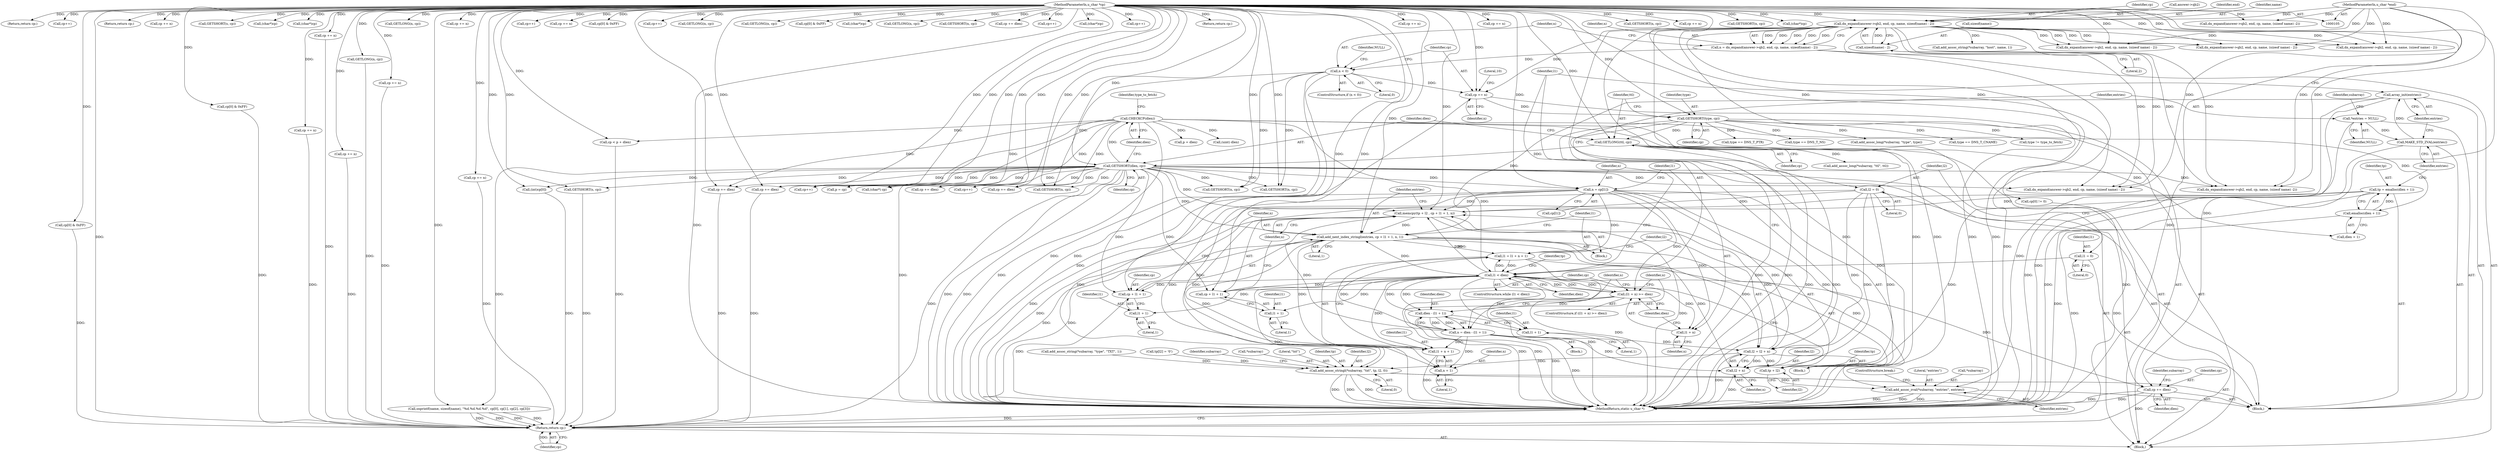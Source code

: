 digraph "0_php-src_2fefae47716d501aec41c1102f3fd4531f070b05_0@API" {
"1000475" [label="(Call,memcpy(tp + l2 , cp + l1 + 1, n))"];
"1000438" [label="(Call,tp = emalloc(dlen + 1))"];
"1000440" [label="(Call,emalloc(dlen + 1))"];
"1000168" [label="(Call,CHECKCP(dlen))"];
"1000165" [label="(Call,GETSHORT(dlen, cp))"];
"1000162" [label="(Call,GETLONG(ttl, cp))"];
"1000159" [label="(Call,GETSHORT(type, cp))"];
"1000154" [label="(Call,cp += n)"];
"1000148" [label="(Call,n < 0)"];
"1000134" [label="(Call,n = dn_expand(answer->qb2, end, cp, name, sizeof(name) - 2))"];
"1000136" [label="(Call,dn_expand(answer->qb2, end, cp, name, sizeof(name) - 2))"];
"1000107" [label="(MethodParameterIn,u_char *end)"];
"1000106" [label="(MethodParameterIn,u_char *cp)"];
"1000143" [label="(Call,sizeof(name) - 2)"];
"1000425" [label="(Call,l2 = 0)"];
"1000501" [label="(Call,l2 = l2 + n)"];
"1000485" [label="(Call,add_next_index_stringl(entries, cp + l1 + 1, n, 1))"];
"1000446" [label="(Call,array_init(entries))"];
"1000444" [label="(Call,MAKE_STD_ZVAL(entries))"];
"1000429" [label="(Call,*entries = NULL)"];
"1000449" [label="(Call,l1 < dlen)"];
"1000494" [label="(Call,l1 = l1 + n + 1)"];
"1000465" [label="(Call,n = dlen - (l1 + 1))"];
"1000467" [label="(Call,dlen - (l1 + 1))"];
"1000459" [label="(Call,(l1 + n) >= dlen)"];
"1000453" [label="(Call,n = cp[l1])"];
"1000421" [label="(Call,l1 = 0)"];
"1000475" [label="(Call,memcpy(tp + l2 , cp + l1 + 1, n))"];
"1000496" [label="(Call,l1 + n + 1)"];
"1000498" [label="(Call,n + 1)"];
"1000476" [label="(Call,tp + l2)"];
"1000503" [label="(Call,l2 + n)"];
"1000514" [label="(Call,add_assoc_stringl(*subarray, \"txt\", tp, l2, 0))"];
"1000521" [label="(Call,add_assoc_zval(*subarray, \"entries\", entries))"];
"1000460" [label="(Call,l1 + n)"];
"1000469" [label="(Call,l1 + 1)"];
"1000479" [label="(Call,cp + l1 + 1)"];
"1000481" [label="(Call,l1 + 1)"];
"1000487" [label="(Call,cp + l1 + 1)"];
"1000489" [label="(Call,l1 + 1)"];
"1000511" [label="(Call,cp += dlen)"];
"1001245" [label="(Return,return cp;)"];
"1000498" [label="(Call,n + 1)"];
"1000182" [label="(Return,return cp;)"];
"1000113" [label="(Block,)"];
"1000427" [label="(Literal,0)"];
"1000288" [label="(Call,GETSHORT(n, cp))"];
"1000518" [label="(Identifier,tp)"];
"1000474" [label="(Block,)"];
"1000419" [label="(Block,)"];
"1000773" [label="(Call,(int)cp[0])"];
"1000554" [label="(Call,cp += n)"];
"1001151" [label="(Call,cp += n)"];
"1000466" [label="(Identifier,n)"];
"1000458" [label="(ControlStructure,if ((l1 + n) >= dlen))"];
"1000514" [label="(Call,add_assoc_stringl(*subarray, \"txt\", tp, l2, 0))"];
"1000164" [label="(Identifier,cp)"];
"1000447" [label="(Identifier,entries)"];
"1000477" [label="(Identifier,tp)"];
"1000525" [label="(Identifier,entries)"];
"1000161" [label="(Identifier,cp)"];
"1000468" [label="(Identifier,dlen)"];
"1000657" [label="(Call,GETSHORT(s, cp))"];
"1000446" [label="(Call,array_init(entries))"];
"1001003" [label="(Call,p + dlen)"];
"1000453" [label="(Call,n = cp[l1])"];
"1000211" [label="(Call,add_assoc_long(*subarray, \"ttl\", ttl))"];
"1000481" [label="(Call,l1 + 1)"];
"1000188" [label="(Call,cp += dlen)"];
"1000165" [label="(Call,GETSHORT(dlen, cp))"];
"1000450" [label="(Identifier,l1)"];
"1000508" [label="(Identifier,tp)"];
"1000334" [label="(Call,dn_expand(answer->qb2, end, cp, name, (sizeof name) - 2))"];
"1000519" [label="(Identifier,l2)"];
"1000432" [label="(Call,add_assoc_string(*subarray, \"type\", \"TXT\", 1))"];
"1000143" [label="(Call,sizeof(name) - 2)"];
"1000491" [label="(Literal,1)"];
"1000475" [label="(Call,memcpy(tp + l2 , cp + l1 + 1, n))"];
"1001241" [label="(Call,cp += dlen)"];
"1000422" [label="(Identifier,l1)"];
"1000501" [label="(Call,l2 = l2 + n)"];
"1000421" [label="(Call,l1 = 0)"];
"1000476" [label="(Call,tp + l2)"];
"1000135" [label="(Identifier,n)"];
"1000565" [label="(Call,dn_expand(answer->qb2, end, cp, name, (sizeof name) -2))"];
"1000167" [label="(Identifier,cp)"];
"1000463" [label="(Identifier,dlen)"];
"1001064" [label="(Call,GETSHORT(n, cp))"];
"1000434" [label="(Identifier,subarray)"];
"1000497" [label="(Identifier,l1)"];
"1000173" [label="(Identifier,type_to_fetch)"];
"1000489" [label="(Call,l1 + 1)"];
"1001176" [label="(Call,cp += n)"];
"1000462" [label="(Identifier,n)"];
"1000199" [label="(Call,add_assoc_string(*subarray, \"host\", name, 1))"];
"1001001" [label="(Call,cp < p + dlen)"];
"1000159" [label="(Call,GETSHORT(type, cp))"];
"1001121" [label="(Call,GETSHORT(n, cp))"];
"1000137" [label="(Call,answer->qb2)"];
"1001171" [label="(Call,(char*)cp)"];
"1000166" [label="(Identifier,dlen)"];
"1000158" [label="(Literal,10)"];
"1000238" [label="(Return,return cp;)"];
"1000522" [label="(Call,*subarray)"];
"1000480" [label="(Identifier,cp)"];
"1000888" [label="(Call,cp++)"];
"1000451" [label="(Identifier,dlen)"];
"1000460" [label="(Call,l1 + n)"];
"1000438" [label="(Call,tp = emalloc(dlen + 1))"];
"1000492" [label="(Identifier,n)"];
"1000107" [label="(MethodParameterIn,u_char *end)"];
"1000106" [label="(MethodParameterIn,u_char *cp)"];
"1000521" [label="(Call,add_assoc_zval(*subarray, \"entries\", entries))"];
"1000503" [label="(Call,l2 + n)"];
"1000479" [label="(Call,cp + l1 + 1)"];
"1000275" [label="(Call,cp += dlen)"];
"1000322" [label="(Call,type == DNS_T_PTR)"];
"1001113" [label="(Call,GETSHORT(n, cp))"];
"1000160" [label="(Identifier,type)"];
"1000191" [label="(Return,return cp;)"];
"1000496" [label="(Call,l1 + n + 1)"];
"1000231" [label="(Call,(uint) dlen)"];
"1001201" [label="(Call,cp += n)"];
"1000467" [label="(Call,dlen - (l1 + 1))"];
"1000155" [label="(Identifier,cp)"];
"1001245" [label="(Return,return cp;)"];
"1000499" [label="(Identifier,n)"];
"1000140" [label="(Identifier,end)"];
"1000149" [label="(Identifier,n)"];
"1000156" [label="(Identifier,n)"];
"1000134" [label="(Call,n = dn_expand(answer->qb2, end, cp, name, sizeof(name) - 2))"];
"1000429" [label="(Call,*entries = NULL)"];
"1000377" [label="(Call,cp++)"];
"1000494" [label="(Call,l1 = l1 + n + 1)"];
"1000485" [label="(Call,add_next_index_stringl(entries, cp + l1 + 1, n, 1))"];
"1000906" [label="(Call,GETSHORT(s, cp))"];
"1000452" [label="(Block,)"];
"1001196" [label="(Call,(char*)cp)"];
"1000426" [label="(Identifier,l2)"];
"1000144" [label="(Call,sizeof(name))"];
"1000471" [label="(Literal,1)"];
"1000150" [label="(Literal,0)"];
"1000506" [label="(Call,tp[l2] = '\0')"];
"1000146" [label="(Literal,2)"];
"1000459" [label="(Call,(l1 + n) >= dlen)"];
"1000469" [label="(Call,l1 + 1)"];
"1000488" [label="(Identifier,cp)"];
"1000310" [label="(Call,type == DNS_T_NS)"];
"1000448" [label="(ControlStructure,while (l1 < dlen))"];
"1000455" [label="(Call,cp[l1])"];
"1000461" [label="(Identifier,l1)"];
"1001146" [label="(Call,(char*)cp)"];
"1000179" [label="(Call,cp += dlen)"];
"1000526" [label="(ControlStructure,break;)"];
"1000779" [label="(Call,cp++)"];
"1000465" [label="(Call,n = dlen - (l1 + 1))"];
"1000523" [label="(Identifier,subarray)"];
"1001048" [label="(Call,GETSHORT(n, cp))"];
"1000759" [label="(Call,p = cp)"];
"1000162" [label="(Call,GETLONG(ttl, cp))"];
"1000449" [label="(Call,l1 < dlen)"];
"1000142" [label="(Identifier,name)"];
"1000414" [label="(Call,cp += n)"];
"1000628" [label="(Call,GETLONG(n, cp))"];
"1000604" [label="(Call,GETLONG(n, cp))"];
"1000486" [label="(Identifier,entries)"];
"1000524" [label="(Literal,\"entries\")"];
"1000147" [label="(ControlStructure,if (n < 0))"];
"1000352" [label="(Call,cp += n)"];
"1000252" [label="(Call,snprintf(name, sizeof(name), \"%d.%d.%d.%d\", cp[0], cp[1], cp[2], cp[3]))"];
"1000423" [label="(Literal,0)"];
"1000464" [label="(Block,)"];
"1000473" [label="(Identifier,n)"];
"1000425" [label="(Call,l2 = 0)"];
"1000484" [label="(Identifier,n)"];
"1000583" [label="(Call,cp += n)"];
"1000470" [label="(Identifier,l1)"];
"1000482" [label="(Identifier,l1)"];
"1000219" [label="(Call,add_assoc_long(*subarray, \"type\", type))"];
"1000154" [label="(Call,cp += n)"];
"1000454" [label="(Identifier,n)"];
"1001183" [label="(Call,cp[0] & 0xFF)"];
"1001206" [label="(Call,dn_expand(answer->qb2, end, cp, name, (sizeof name) - 2))"];
"1000516" [label="(Identifier,subarray)"];
"1001074" [label="(Call,dn_expand(answer->qb2, end, cp, name, (sizeof name) - 2))"];
"1000504" [label="(Identifier,l2)"];
"1000502" [label="(Identifier,l2)"];
"1000441" [label="(Call,dlen + 1)"];
"1000536" [label="(Call,dn_expand(answer->qb2, end, cp, name, (sizeof name) -2))"];
"1001246" [label="(Identifier,cp)"];
"1001224" [label="(Call,cp += n)"];
"1001027" [label="(Call,cp += n)"];
"1000401" [label="(Call,cp++)"];
"1000505" [label="(Identifier,n)"];
"1000444" [label="(Call,MAKE_STD_ZVAL(entries))"];
"1000500" [label="(Literal,1)"];
"1000390" [label="(Call,cp += n)"];
"1000520" [label="(Literal,0)"];
"1001133" [label="(Call,cp[0] & 0xFF)"];
"1000440" [label="(Call,emalloc(dlen + 1))"];
"1000512" [label="(Identifier,cp)"];
"1001092" [label="(Call,cp += n)"];
"1000511" [label="(Call,cp += dlen)"];
"1000490" [label="(Identifier,l1)"];
"1001138" [label="(Call,cp++)"];
"1000445" [label="(Identifier,entries)"];
"1000596" [label="(Call,GETLONG(n, cp))"];
"1000487" [label="(Call,cp + l1 + 1)"];
"1001009" [label="(Call,dn_expand(answer->qb2, end, cp, name, (sizeof name) - 2))"];
"1000298" [label="(Call,type == DNS_T_CNAME)"];
"1000148" [label="(Call,n < 0)"];
"1000612" [label="(Call,GETLONG(n, cp))"];
"1000495" [label="(Identifier,l1)"];
"1000483" [label="(Literal,1)"];
"1001158" [label="(Call,cp[0] & 0xFF)"];
"1000478" [label="(Identifier,l2)"];
"1000385" [label="(Call,(char*)cp)"];
"1000513" [label="(Identifier,dlen)"];
"1000620" [label="(Call,GETLONG(n, cp))"];
"1000169" [label="(Identifier,dlen)"];
"1000153" [label="(Identifier,NULL)"];
"1000163" [label="(Identifier,ttl)"];
"1001056" [label="(Call,GETSHORT(n, cp))"];
"1000515" [label="(Call,*subarray)"];
"1000175" [label="(Call,type != type_to_fetch)"];
"1000235" [label="(Call,cp += dlen)"];
"1000228" [label="(Call,(char*) cp)"];
"1001163" [label="(Call,cp++)"];
"1000493" [label="(Literal,1)"];
"1000141" [label="(Identifier,cp)"];
"1000817" [label="(Call,cp[0] != 0)"];
"1000431" [label="(Identifier,NULL)"];
"1000136" [label="(Call,dn_expand(answer->qb2, end, cp, name, sizeof(name) - 2))"];
"1000409" [label="(Call,(char*)cp)"];
"1001247" [label="(MethodReturn,static u_char *)"];
"1001188" [label="(Call,cp++)"];
"1000845" [label="(Call,cp[0] & 0xFF)"];
"1000517" [label="(Literal,\"txt\")"];
"1000168" [label="(Call,CHECKCP(dlen))"];
"1000430" [label="(Identifier,entries)"];
"1000439" [label="(Identifier,tp)"];
"1000475" -> "1000474"  [label="AST: "];
"1000475" -> "1000484"  [label="CFG: "];
"1000476" -> "1000475"  [label="AST: "];
"1000479" -> "1000475"  [label="AST: "];
"1000484" -> "1000475"  [label="AST: "];
"1000486" -> "1000475"  [label="CFG: "];
"1000475" -> "1001247"  [label="DDG: "];
"1000475" -> "1001247"  [label="DDG: "];
"1000438" -> "1000475"  [label="DDG: "];
"1000425" -> "1000475"  [label="DDG: "];
"1000501" -> "1000475"  [label="DDG: "];
"1000165" -> "1000475"  [label="DDG: "];
"1000106" -> "1000475"  [label="DDG: "];
"1000449" -> "1000475"  [label="DDG: "];
"1000465" -> "1000475"  [label="DDG: "];
"1000453" -> "1000475"  [label="DDG: "];
"1000475" -> "1000485"  [label="DDG: "];
"1000438" -> "1000419"  [label="AST: "];
"1000438" -> "1000440"  [label="CFG: "];
"1000439" -> "1000438"  [label="AST: "];
"1000440" -> "1000438"  [label="AST: "];
"1000445" -> "1000438"  [label="CFG: "];
"1000438" -> "1001247"  [label="DDG: "];
"1000440" -> "1000438"  [label="DDG: "];
"1000438" -> "1000476"  [label="DDG: "];
"1000438" -> "1000514"  [label="DDG: "];
"1000440" -> "1000441"  [label="CFG: "];
"1000441" -> "1000440"  [label="AST: "];
"1000440" -> "1001247"  [label="DDG: "];
"1000168" -> "1000440"  [label="DDG: "];
"1000168" -> "1000113"  [label="AST: "];
"1000168" -> "1000169"  [label="CFG: "];
"1000169" -> "1000168"  [label="AST: "];
"1000173" -> "1000168"  [label="CFG: "];
"1000168" -> "1001247"  [label="DDG: "];
"1000168" -> "1001247"  [label="DDG: "];
"1000165" -> "1000168"  [label="DDG: "];
"1000168" -> "1000179"  [label="DDG: "];
"1000168" -> "1000188"  [label="DDG: "];
"1000168" -> "1000231"  [label="DDG: "];
"1000168" -> "1000275"  [label="DDG: "];
"1000168" -> "1000441"  [label="DDG: "];
"1000168" -> "1000449"  [label="DDG: "];
"1000168" -> "1001001"  [label="DDG: "];
"1000168" -> "1001003"  [label="DDG: "];
"1000168" -> "1001241"  [label="DDG: "];
"1000165" -> "1000113"  [label="AST: "];
"1000165" -> "1000167"  [label="CFG: "];
"1000166" -> "1000165"  [label="AST: "];
"1000167" -> "1000165"  [label="AST: "];
"1000169" -> "1000165"  [label="CFG: "];
"1000165" -> "1001247"  [label="DDG: "];
"1000165" -> "1001247"  [label="DDG: "];
"1000162" -> "1000165"  [label="DDG: "];
"1000106" -> "1000165"  [label="DDG: "];
"1000165" -> "1000179"  [label="DDG: "];
"1000165" -> "1000188"  [label="DDG: "];
"1000165" -> "1000228"  [label="DDG: "];
"1000165" -> "1000252"  [label="DDG: "];
"1000165" -> "1000275"  [label="DDG: "];
"1000165" -> "1000288"  [label="DDG: "];
"1000165" -> "1000334"  [label="DDG: "];
"1000165" -> "1000377"  [label="DDG: "];
"1000165" -> "1000453"  [label="DDG: "];
"1000165" -> "1000479"  [label="DDG: "];
"1000165" -> "1000485"  [label="DDG: "];
"1000165" -> "1000487"  [label="DDG: "];
"1000165" -> "1000511"  [label="DDG: "];
"1000165" -> "1000536"  [label="DDG: "];
"1000165" -> "1000657"  [label="DDG: "];
"1000165" -> "1000759"  [label="DDG: "];
"1000165" -> "1000773"  [label="DDG: "];
"1000165" -> "1000779"  [label="DDG: "];
"1000165" -> "1001048"  [label="DDG: "];
"1000165" -> "1001113"  [label="DDG: "];
"1000165" -> "1001241"  [label="DDG: "];
"1000165" -> "1001245"  [label="DDG: "];
"1000162" -> "1000113"  [label="AST: "];
"1000162" -> "1000164"  [label="CFG: "];
"1000163" -> "1000162"  [label="AST: "];
"1000164" -> "1000162"  [label="AST: "];
"1000166" -> "1000162"  [label="CFG: "];
"1000162" -> "1001247"  [label="DDG: "];
"1000162" -> "1001247"  [label="DDG: "];
"1000159" -> "1000162"  [label="DDG: "];
"1000106" -> "1000162"  [label="DDG: "];
"1000162" -> "1000211"  [label="DDG: "];
"1000159" -> "1000113"  [label="AST: "];
"1000159" -> "1000161"  [label="CFG: "];
"1000160" -> "1000159"  [label="AST: "];
"1000161" -> "1000159"  [label="AST: "];
"1000163" -> "1000159"  [label="CFG: "];
"1000159" -> "1001247"  [label="DDG: "];
"1000159" -> "1001247"  [label="DDG: "];
"1000154" -> "1000159"  [label="DDG: "];
"1000106" -> "1000159"  [label="DDG: "];
"1000159" -> "1000175"  [label="DDG: "];
"1000159" -> "1000219"  [label="DDG: "];
"1000159" -> "1000298"  [label="DDG: "];
"1000159" -> "1000310"  [label="DDG: "];
"1000159" -> "1000322"  [label="DDG: "];
"1000154" -> "1000113"  [label="AST: "];
"1000154" -> "1000156"  [label="CFG: "];
"1000155" -> "1000154"  [label="AST: "];
"1000156" -> "1000154"  [label="AST: "];
"1000158" -> "1000154"  [label="CFG: "];
"1000154" -> "1001247"  [label="DDG: "];
"1000148" -> "1000154"  [label="DDG: "];
"1000136" -> "1000154"  [label="DDG: "];
"1000106" -> "1000154"  [label="DDG: "];
"1000148" -> "1000147"  [label="AST: "];
"1000148" -> "1000150"  [label="CFG: "];
"1000149" -> "1000148"  [label="AST: "];
"1000150" -> "1000148"  [label="AST: "];
"1000153" -> "1000148"  [label="CFG: "];
"1000155" -> "1000148"  [label="CFG: "];
"1000148" -> "1001247"  [label="DDG: "];
"1000148" -> "1001247"  [label="DDG: "];
"1000134" -> "1000148"  [label="DDG: "];
"1000148" -> "1000288"  [label="DDG: "];
"1000148" -> "1001048"  [label="DDG: "];
"1000148" -> "1001113"  [label="DDG: "];
"1000134" -> "1000113"  [label="AST: "];
"1000134" -> "1000136"  [label="CFG: "];
"1000135" -> "1000134"  [label="AST: "];
"1000136" -> "1000134"  [label="AST: "];
"1000149" -> "1000134"  [label="CFG: "];
"1000134" -> "1001247"  [label="DDG: "];
"1000136" -> "1000134"  [label="DDG: "];
"1000136" -> "1000134"  [label="DDG: "];
"1000136" -> "1000134"  [label="DDG: "];
"1000136" -> "1000134"  [label="DDG: "];
"1000136" -> "1000134"  [label="DDG: "];
"1000136" -> "1000143"  [label="CFG: "];
"1000137" -> "1000136"  [label="AST: "];
"1000140" -> "1000136"  [label="AST: "];
"1000141" -> "1000136"  [label="AST: "];
"1000142" -> "1000136"  [label="AST: "];
"1000143" -> "1000136"  [label="AST: "];
"1000136" -> "1001247"  [label="DDG: "];
"1000136" -> "1001247"  [label="DDG: "];
"1000136" -> "1001247"  [label="DDG: "];
"1000136" -> "1001247"  [label="DDG: "];
"1000136" -> "1001247"  [label="DDG: "];
"1000107" -> "1000136"  [label="DDG: "];
"1000106" -> "1000136"  [label="DDG: "];
"1000143" -> "1000136"  [label="DDG: "];
"1000136" -> "1000199"  [label="DDG: "];
"1000136" -> "1000334"  [label="DDG: "];
"1000136" -> "1000334"  [label="DDG: "];
"1000136" -> "1000536"  [label="DDG: "];
"1000136" -> "1000536"  [label="DDG: "];
"1000136" -> "1001009"  [label="DDG: "];
"1000136" -> "1001009"  [label="DDG: "];
"1000136" -> "1001074"  [label="DDG: "];
"1000136" -> "1001074"  [label="DDG: "];
"1000136" -> "1001206"  [label="DDG: "];
"1000136" -> "1001206"  [label="DDG: "];
"1000107" -> "1000105"  [label="AST: "];
"1000107" -> "1001247"  [label="DDG: "];
"1000107" -> "1000334"  [label="DDG: "];
"1000107" -> "1000536"  [label="DDG: "];
"1000107" -> "1000565"  [label="DDG: "];
"1000107" -> "1001009"  [label="DDG: "];
"1000107" -> "1001074"  [label="DDG: "];
"1000107" -> "1001206"  [label="DDG: "];
"1000106" -> "1000105"  [label="AST: "];
"1000106" -> "1001247"  [label="DDG: "];
"1000106" -> "1000179"  [label="DDG: "];
"1000106" -> "1000182"  [label="DDG: "];
"1000106" -> "1000188"  [label="DDG: "];
"1000106" -> "1000191"  [label="DDG: "];
"1000106" -> "1000228"  [label="DDG: "];
"1000106" -> "1000235"  [label="DDG: "];
"1000106" -> "1000238"  [label="DDG: "];
"1000106" -> "1000252"  [label="DDG: "];
"1000106" -> "1000275"  [label="DDG: "];
"1000106" -> "1000288"  [label="DDG: "];
"1000106" -> "1000334"  [label="DDG: "];
"1000106" -> "1000352"  [label="DDG: "];
"1000106" -> "1000377"  [label="DDG: "];
"1000106" -> "1000385"  [label="DDG: "];
"1000106" -> "1000390"  [label="DDG: "];
"1000106" -> "1000401"  [label="DDG: "];
"1000106" -> "1000409"  [label="DDG: "];
"1000106" -> "1000414"  [label="DDG: "];
"1000106" -> "1000453"  [label="DDG: "];
"1000106" -> "1000479"  [label="DDG: "];
"1000106" -> "1000485"  [label="DDG: "];
"1000106" -> "1000487"  [label="DDG: "];
"1000106" -> "1000511"  [label="DDG: "];
"1000106" -> "1000536"  [label="DDG: "];
"1000106" -> "1000554"  [label="DDG: "];
"1000106" -> "1000565"  [label="DDG: "];
"1000106" -> "1000583"  [label="DDG: "];
"1000106" -> "1000596"  [label="DDG: "];
"1000106" -> "1000604"  [label="DDG: "];
"1000106" -> "1000612"  [label="DDG: "];
"1000106" -> "1000620"  [label="DDG: "];
"1000106" -> "1000628"  [label="DDG: "];
"1000106" -> "1000657"  [label="DDG: "];
"1000106" -> "1000759"  [label="DDG: "];
"1000106" -> "1000773"  [label="DDG: "];
"1000106" -> "1000779"  [label="DDG: "];
"1000106" -> "1000817"  [label="DDG: "];
"1000106" -> "1000845"  [label="DDG: "];
"1000106" -> "1000888"  [label="DDG: "];
"1000106" -> "1000906"  [label="DDG: "];
"1000106" -> "1001001"  [label="DDG: "];
"1000106" -> "1001009"  [label="DDG: "];
"1000106" -> "1001027"  [label="DDG: "];
"1000106" -> "1001048"  [label="DDG: "];
"1000106" -> "1001056"  [label="DDG: "];
"1000106" -> "1001064"  [label="DDG: "];
"1000106" -> "1001074"  [label="DDG: "];
"1000106" -> "1001092"  [label="DDG: "];
"1000106" -> "1001113"  [label="DDG: "];
"1000106" -> "1001121"  [label="DDG: "];
"1000106" -> "1001133"  [label="DDG: "];
"1000106" -> "1001138"  [label="DDG: "];
"1000106" -> "1001146"  [label="DDG: "];
"1000106" -> "1001151"  [label="DDG: "];
"1000106" -> "1001158"  [label="DDG: "];
"1000106" -> "1001163"  [label="DDG: "];
"1000106" -> "1001171"  [label="DDG: "];
"1000106" -> "1001176"  [label="DDG: "];
"1000106" -> "1001183"  [label="DDG: "];
"1000106" -> "1001188"  [label="DDG: "];
"1000106" -> "1001196"  [label="DDG: "];
"1000106" -> "1001201"  [label="DDG: "];
"1000106" -> "1001206"  [label="DDG: "];
"1000106" -> "1001224"  [label="DDG: "];
"1000106" -> "1001241"  [label="DDG: "];
"1000106" -> "1001245"  [label="DDG: "];
"1000143" -> "1000146"  [label="CFG: "];
"1000144" -> "1000143"  [label="AST: "];
"1000146" -> "1000143"  [label="AST: "];
"1000425" -> "1000419"  [label="AST: "];
"1000425" -> "1000427"  [label="CFG: "];
"1000426" -> "1000425"  [label="AST: "];
"1000427" -> "1000425"  [label="AST: "];
"1000430" -> "1000425"  [label="CFG: "];
"1000425" -> "1000476"  [label="DDG: "];
"1000425" -> "1000501"  [label="DDG: "];
"1000425" -> "1000503"  [label="DDG: "];
"1000425" -> "1000514"  [label="DDG: "];
"1000501" -> "1000452"  [label="AST: "];
"1000501" -> "1000503"  [label="CFG: "];
"1000502" -> "1000501"  [label="AST: "];
"1000503" -> "1000501"  [label="AST: "];
"1000450" -> "1000501"  [label="CFG: "];
"1000501" -> "1001247"  [label="DDG: "];
"1000501" -> "1000476"  [label="DDG: "];
"1000485" -> "1000501"  [label="DDG: "];
"1000465" -> "1000501"  [label="DDG: "];
"1000453" -> "1000501"  [label="DDG: "];
"1000501" -> "1000503"  [label="DDG: "];
"1000501" -> "1000514"  [label="DDG: "];
"1000485" -> "1000474"  [label="AST: "];
"1000485" -> "1000493"  [label="CFG: "];
"1000486" -> "1000485"  [label="AST: "];
"1000487" -> "1000485"  [label="AST: "];
"1000492" -> "1000485"  [label="AST: "];
"1000493" -> "1000485"  [label="AST: "];
"1000495" -> "1000485"  [label="CFG: "];
"1000485" -> "1001247"  [label="DDG: "];
"1000485" -> "1001247"  [label="DDG: "];
"1000446" -> "1000485"  [label="DDG: "];
"1000449" -> "1000485"  [label="DDG: "];
"1000485" -> "1000494"  [label="DDG: "];
"1000485" -> "1000496"  [label="DDG: "];
"1000485" -> "1000498"  [label="DDG: "];
"1000485" -> "1000503"  [label="DDG: "];
"1000485" -> "1000521"  [label="DDG: "];
"1000446" -> "1000419"  [label="AST: "];
"1000446" -> "1000447"  [label="CFG: "];
"1000447" -> "1000446"  [label="AST: "];
"1000450" -> "1000446"  [label="CFG: "];
"1000446" -> "1001247"  [label="DDG: "];
"1000444" -> "1000446"  [label="DDG: "];
"1000446" -> "1000521"  [label="DDG: "];
"1000444" -> "1000419"  [label="AST: "];
"1000444" -> "1000445"  [label="CFG: "];
"1000445" -> "1000444"  [label="AST: "];
"1000447" -> "1000444"  [label="CFG: "];
"1000444" -> "1001247"  [label="DDG: "];
"1000429" -> "1000444"  [label="DDG: "];
"1000429" -> "1000419"  [label="AST: "];
"1000429" -> "1000431"  [label="CFG: "];
"1000430" -> "1000429"  [label="AST: "];
"1000431" -> "1000429"  [label="AST: "];
"1000434" -> "1000429"  [label="CFG: "];
"1000429" -> "1001247"  [label="DDG: "];
"1000449" -> "1000448"  [label="AST: "];
"1000449" -> "1000451"  [label="CFG: "];
"1000450" -> "1000449"  [label="AST: "];
"1000451" -> "1000449"  [label="AST: "];
"1000454" -> "1000449"  [label="CFG: "];
"1000508" -> "1000449"  [label="CFG: "];
"1000449" -> "1001247"  [label="DDG: "];
"1000449" -> "1001247"  [label="DDG: "];
"1000494" -> "1000449"  [label="DDG: "];
"1000421" -> "1000449"  [label="DDG: "];
"1000467" -> "1000449"  [label="DDG: "];
"1000459" -> "1000449"  [label="DDG: "];
"1000449" -> "1000459"  [label="DDG: "];
"1000449" -> "1000459"  [label="DDG: "];
"1000449" -> "1000460"  [label="DDG: "];
"1000449" -> "1000467"  [label="DDG: "];
"1000449" -> "1000469"  [label="DDG: "];
"1000449" -> "1000479"  [label="DDG: "];
"1000449" -> "1000481"  [label="DDG: "];
"1000449" -> "1000487"  [label="DDG: "];
"1000449" -> "1000489"  [label="DDG: "];
"1000449" -> "1000494"  [label="DDG: "];
"1000449" -> "1000496"  [label="DDG: "];
"1000449" -> "1000511"  [label="DDG: "];
"1000494" -> "1000452"  [label="AST: "];
"1000494" -> "1000496"  [label="CFG: "];
"1000495" -> "1000494"  [label="AST: "];
"1000496" -> "1000494"  [label="AST: "];
"1000502" -> "1000494"  [label="CFG: "];
"1000494" -> "1001247"  [label="DDG: "];
"1000465" -> "1000494"  [label="DDG: "];
"1000453" -> "1000494"  [label="DDG: "];
"1000465" -> "1000464"  [label="AST: "];
"1000465" -> "1000467"  [label="CFG: "];
"1000466" -> "1000465"  [label="AST: "];
"1000467" -> "1000465"  [label="AST: "];
"1000473" -> "1000465"  [label="CFG: "];
"1000465" -> "1001247"  [label="DDG: "];
"1000467" -> "1000465"  [label="DDG: "];
"1000467" -> "1000465"  [label="DDG: "];
"1000465" -> "1000496"  [label="DDG: "];
"1000465" -> "1000498"  [label="DDG: "];
"1000465" -> "1000503"  [label="DDG: "];
"1000467" -> "1000469"  [label="CFG: "];
"1000468" -> "1000467"  [label="AST: "];
"1000469" -> "1000467"  [label="AST: "];
"1000467" -> "1001247"  [label="DDG: "];
"1000459" -> "1000467"  [label="DDG: "];
"1000459" -> "1000458"  [label="AST: "];
"1000459" -> "1000463"  [label="CFG: "];
"1000460" -> "1000459"  [label="AST: "];
"1000463" -> "1000459"  [label="AST: "];
"1000466" -> "1000459"  [label="CFG: "];
"1000473" -> "1000459"  [label="CFG: "];
"1000459" -> "1001247"  [label="DDG: "];
"1000459" -> "1001247"  [label="DDG: "];
"1000453" -> "1000459"  [label="DDG: "];
"1000453" -> "1000452"  [label="AST: "];
"1000453" -> "1000455"  [label="CFG: "];
"1000454" -> "1000453"  [label="AST: "];
"1000455" -> "1000453"  [label="AST: "];
"1000461" -> "1000453"  [label="CFG: "];
"1000453" -> "1001247"  [label="DDG: "];
"1000453" -> "1000460"  [label="DDG: "];
"1000453" -> "1000496"  [label="DDG: "];
"1000453" -> "1000498"  [label="DDG: "];
"1000453" -> "1000503"  [label="DDG: "];
"1000421" -> "1000419"  [label="AST: "];
"1000421" -> "1000423"  [label="CFG: "];
"1000422" -> "1000421"  [label="AST: "];
"1000423" -> "1000421"  [label="AST: "];
"1000426" -> "1000421"  [label="CFG: "];
"1000496" -> "1000498"  [label="CFG: "];
"1000497" -> "1000496"  [label="AST: "];
"1000498" -> "1000496"  [label="AST: "];
"1000496" -> "1001247"  [label="DDG: "];
"1000498" -> "1000500"  [label="CFG: "];
"1000499" -> "1000498"  [label="AST: "];
"1000500" -> "1000498"  [label="AST: "];
"1000476" -> "1000478"  [label="CFG: "];
"1000477" -> "1000476"  [label="AST: "];
"1000478" -> "1000476"  [label="AST: "];
"1000480" -> "1000476"  [label="CFG: "];
"1000503" -> "1000505"  [label="CFG: "];
"1000504" -> "1000503"  [label="AST: "];
"1000505" -> "1000503"  [label="AST: "];
"1000503" -> "1001247"  [label="DDG: "];
"1000514" -> "1000419"  [label="AST: "];
"1000514" -> "1000520"  [label="CFG: "];
"1000515" -> "1000514"  [label="AST: "];
"1000517" -> "1000514"  [label="AST: "];
"1000518" -> "1000514"  [label="AST: "];
"1000519" -> "1000514"  [label="AST: "];
"1000520" -> "1000514"  [label="AST: "];
"1000523" -> "1000514"  [label="CFG: "];
"1000514" -> "1001247"  [label="DDG: "];
"1000514" -> "1001247"  [label="DDG: "];
"1000514" -> "1001247"  [label="DDG: "];
"1000432" -> "1000514"  [label="DDG: "];
"1000506" -> "1000514"  [label="DDG: "];
"1000514" -> "1000521"  [label="DDG: "];
"1000521" -> "1000419"  [label="AST: "];
"1000521" -> "1000525"  [label="CFG: "];
"1000522" -> "1000521"  [label="AST: "];
"1000524" -> "1000521"  [label="AST: "];
"1000525" -> "1000521"  [label="AST: "];
"1000526" -> "1000521"  [label="CFG: "];
"1000521" -> "1001247"  [label="DDG: "];
"1000521" -> "1001247"  [label="DDG: "];
"1000521" -> "1001247"  [label="DDG: "];
"1000460" -> "1000462"  [label="CFG: "];
"1000461" -> "1000460"  [label="AST: "];
"1000462" -> "1000460"  [label="AST: "];
"1000463" -> "1000460"  [label="CFG: "];
"1000469" -> "1000471"  [label="CFG: "];
"1000470" -> "1000469"  [label="AST: "];
"1000471" -> "1000469"  [label="AST: "];
"1000479" -> "1000481"  [label="CFG: "];
"1000480" -> "1000479"  [label="AST: "];
"1000481" -> "1000479"  [label="AST: "];
"1000484" -> "1000479"  [label="CFG: "];
"1000481" -> "1000483"  [label="CFG: "];
"1000482" -> "1000481"  [label="AST: "];
"1000483" -> "1000481"  [label="AST: "];
"1000487" -> "1000489"  [label="CFG: "];
"1000488" -> "1000487"  [label="AST: "];
"1000489" -> "1000487"  [label="AST: "];
"1000492" -> "1000487"  [label="CFG: "];
"1000487" -> "1001247"  [label="DDG: "];
"1000489" -> "1000491"  [label="CFG: "];
"1000490" -> "1000489"  [label="AST: "];
"1000491" -> "1000489"  [label="AST: "];
"1000511" -> "1000419"  [label="AST: "];
"1000511" -> "1000513"  [label="CFG: "];
"1000512" -> "1000511"  [label="AST: "];
"1000513" -> "1000511"  [label="AST: "];
"1000516" -> "1000511"  [label="CFG: "];
"1000511" -> "1001247"  [label="DDG: "];
"1000511" -> "1001247"  [label="DDG: "];
"1000511" -> "1001245"  [label="DDG: "];
"1001245" -> "1000113"  [label="AST: "];
"1001245" -> "1001246"  [label="CFG: "];
"1001246" -> "1001245"  [label="AST: "];
"1001247" -> "1001245"  [label="CFG: "];
"1001245" -> "1001247"  [label="DDG: "];
"1001246" -> "1001245"  [label="DDG: "];
"1000817" -> "1001245"  [label="DDG: "];
"1001027" -> "1001245"  [label="DDG: "];
"1000352" -> "1001245"  [label="DDG: "];
"1000252" -> "1001245"  [label="DDG: "];
"1000252" -> "1001245"  [label="DDG: "];
"1000252" -> "1001245"  [label="DDG: "];
"1000252" -> "1001245"  [label="DDG: "];
"1000845" -> "1001245"  [label="DDG: "];
"1000628" -> "1001245"  [label="DDG: "];
"1001183" -> "1001245"  [label="DDG: "];
"1000275" -> "1001245"  [label="DDG: "];
"1001224" -> "1001245"  [label="DDG: "];
"1000414" -> "1001245"  [label="DDG: "];
"1001241" -> "1001245"  [label="DDG: "];
"1001001" -> "1001245"  [label="DDG: "];
"1000657" -> "1001245"  [label="DDG: "];
"1001092" -> "1001245"  [label="DDG: "];
"1000773" -> "1001245"  [label="DDG: "];
}
